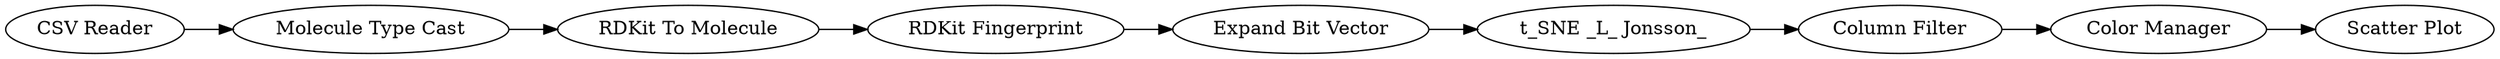 digraph {
	161 -> 157
	157 -> 156
	158 -> 159
	155 -> 162
	163 -> 155
	159 -> 161
	156 -> 167
	167 -> 163
	167 [label="t_SNE _L_ Jonsson_"]
	157 [label="RDKit Fingerprint"]
	156 [label="Expand Bit Vector"]
	158 [label="CSV Reader"]
	161 [label="RDKit To Molecule"]
	155 [label="Color Manager"]
	162 [label="Scatter Plot"]
	159 [label="Molecule Type Cast"]
	163 [label="Column Filter"]
	rankdir=LR
}
